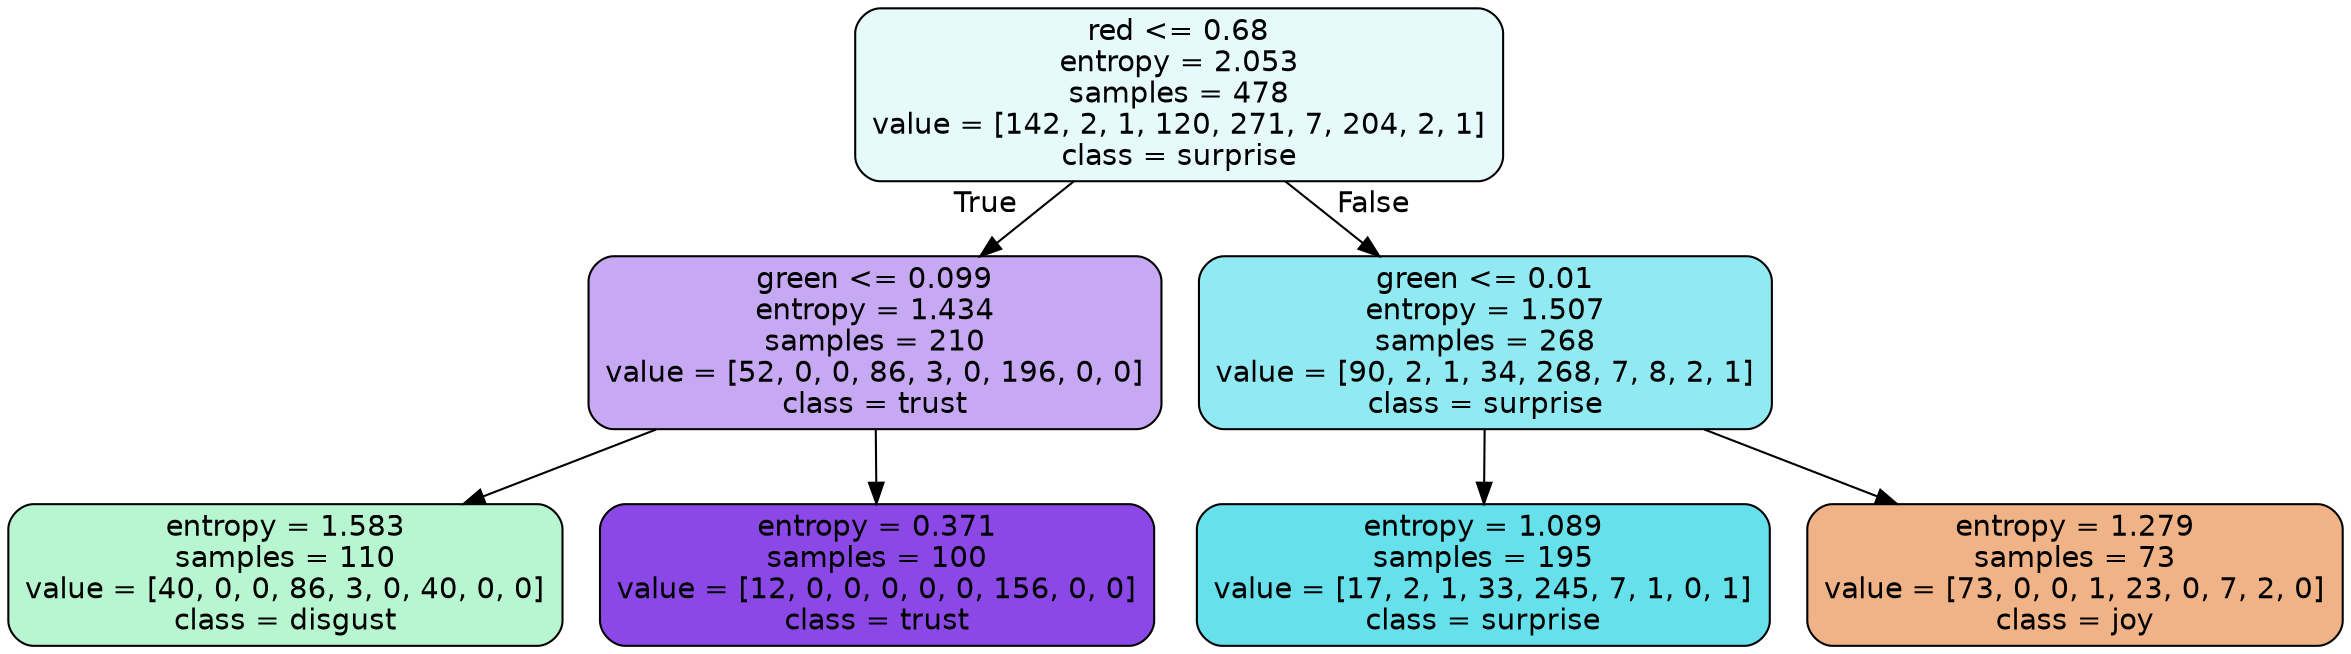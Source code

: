 digraph Tree {
node [shape=box, style="filled, rounded", color="black", fontname=helvetica] ;
edge [fontname=helvetica] ;
0 [label="red <= 0.68\nentropy = 2.053\nsamples = 478\nvalue = [142, 2, 1, 120, 271, 7, 204, 2, 1]\nclass = surprise", fillcolor="#39d7e51f"] ;
1 [label="green <= 0.099\nentropy = 1.434\nsamples = 210\nvalue = [52, 0, 0, 86, 3, 0, 196, 0, 0]\nclass = trust", fillcolor="#8139e570"] ;
0 -> 1 [labeldistance=2.5, labelangle=45, headlabel="True"] ;
2 [label="entropy = 1.583\nsamples = 110\nvalue = [40, 0, 0, 86, 3, 0, 40, 0, 0]\nclass = disgust", fillcolor="#39e5815b"] ;
1 -> 2 ;
3 [label="entropy = 0.371\nsamples = 100\nvalue = [12, 0, 0, 0, 0, 0, 156, 0, 0]\nclass = trust", fillcolor="#8139e5eb"] ;
1 -> 3 ;
4 [label="green <= 0.01\nentropy = 1.507\nsamples = 268\nvalue = [90, 2, 1, 34, 268, 7, 8, 2, 1]\nclass = surprise", fillcolor="#39d7e58d"] ;
0 -> 4 [labeldistance=2.5, labelangle=-45, headlabel="False"] ;
5 [label="entropy = 1.089\nsamples = 195\nvalue = [17, 2, 1, 33, 245, 7, 1, 0, 1]\nclass = surprise", fillcolor="#39d7e5c5"] ;
4 -> 5 ;
6 [label="entropy = 1.279\nsamples = 73\nvalue = [73, 0, 0, 1, 23, 0, 7, 2, 0]\nclass = joy", fillcolor="#e581399a"] ;
4 -> 6 ;
}